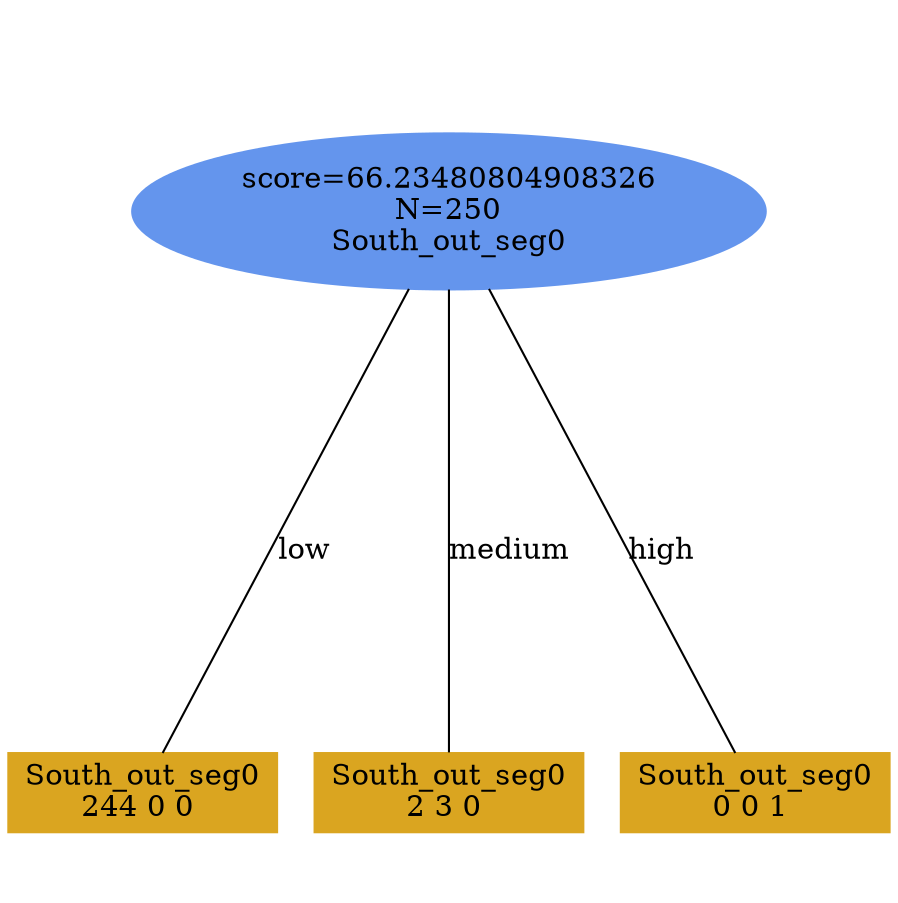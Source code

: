 digraph "DD" {
size = "7.5,10"
ratio=1.0;
center = true;
edge [dir = none];
{ rank = same; node [shape=ellipse, style=filled, color=cornflowerblue];"5678" [label="score=66.23480804908326\nN=250\nSouth_out_seg0"];}
{ rank = same; node [shape=box, style=filled, color=goldenrod];"5679" [label="South_out_seg0\n244 0 0 "];}
{ rank = same; node [shape=box, style=filled, color=goldenrod];"5680" [label="South_out_seg0\n2 3 0 "];}
{ rank = same; node [shape=box, style=filled, color=goldenrod];"5681" [label="South_out_seg0\n0 0 1 "];}
"5678" -> "5679" [label = "low"];
"5678" -> "5680" [label = "medium"];
"5678" -> "5681" [label = "high"];

}